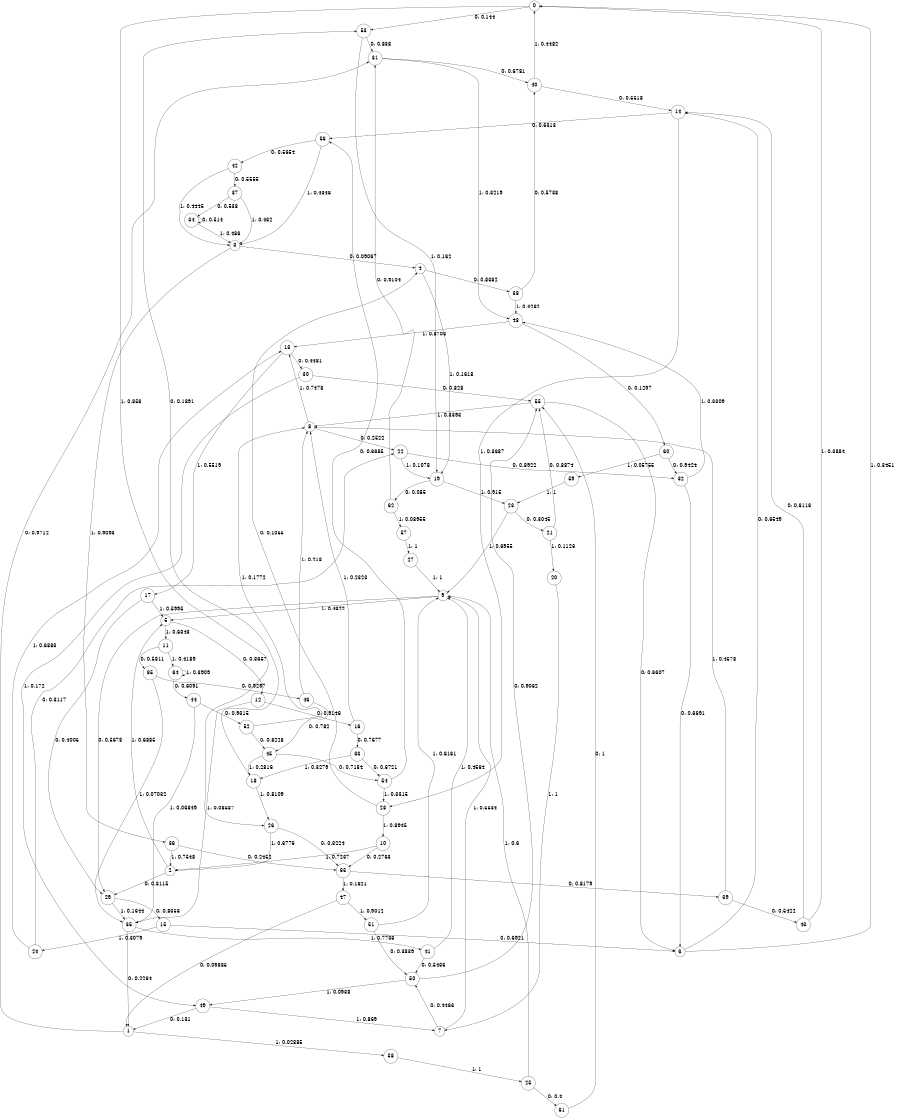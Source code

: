 digraph "ch38concat_phase3_L8" {
size = "6,8.5";
ratio = "fill";
node [shape = circle];
node [fontsize = 24];
edge [fontsize = 24];
0 -> 53 [label = "0: 0.144    "];
0 -> 26 [label = "1: 0.856    "];
1 -> 31 [label = "0: 0.9712   "];
1 -> 58 [label = "1: 0.02885  "];
2 -> 29 [label = "0: 0.3115   "];
2 -> 5 [label = "1: 0.6885   "];
3 -> 4 [label = "0: 0.09067  "];
3 -> 36 [label = "1: 0.9093   "];
4 -> 38 [label = "0: 0.8382   "];
4 -> 19 [label = "1: 0.1618   "];
5 -> 12 [label = "0: 0.3657   "];
5 -> 11 [label = "1: 0.6343   "];
6 -> 14 [label = "0: 0.6549   "];
6 -> 0 [label = "1: 0.3451   "];
7 -> 50 [label = "0: 0.4466   "];
7 -> 9 [label = "1: 0.5534   "];
8 -> 22 [label = "0: 0.2522   "];
8 -> 13 [label = "1: 0.7478   "];
9 -> 29 [label = "0: 0.5678   "];
9 -> 5 [label = "1: 0.4322   "];
10 -> 63 [label = "0: 0.2763   "];
10 -> 2 [label = "1: 0.7237   "];
11 -> 65 [label = "0: 0.5811   "];
11 -> 64 [label = "1: 0.4189   "];
12 -> 16 [label = "0: 0.9146   "];
12 -> 35 [label = "1: 0.08537  "];
13 -> 30 [label = "0: 0.4481   "];
13 -> 17 [label = "1: 0.5519   "];
14 -> 56 [label = "0: 0.6313   "];
14 -> 28 [label = "1: 0.3687   "];
15 -> 6 [label = "0: 0.6921   "];
15 -> 24 [label = "1: 0.3079   "];
16 -> 33 [label = "0: 0.7677   "];
16 -> 8 [label = "1: 0.2323   "];
17 -> 29 [label = "0: 0.4005   "];
17 -> 5 [label = "1: 0.5995   "];
18 -> 53 [label = "0: 0.1891   "];
18 -> 26 [label = "1: 0.8109   "];
19 -> 62 [label = "0: 0.085    "];
19 -> 23 [label = "1: 0.915    "];
20 -> 7 [label = "1: 1        "];
21 -> 55 [label = "0: 0.8874   "];
21 -> 20 [label = "1: 0.1126   "];
22 -> 32 [label = "0: 0.8922   "];
22 -> 19 [label = "1: 0.1078   "];
23 -> 21 [label = "0: 0.3045   "];
23 -> 9 [label = "1: 0.6955   "];
24 -> 22 [label = "0: 0.3117   "];
24 -> 13 [label = "1: 0.6883   "];
25 -> 61 [label = "0: 0.4      "];
25 -> 9 [label = "1: 0.6      "];
26 -> 63 [label = "0: 0.3224   "];
26 -> 2 [label = "1: 0.6776   "];
27 -> 9 [label = "1: 1        "];
28 -> 4 [label = "0: 0.1055   "];
28 -> 10 [label = "1: 0.8945   "];
29 -> 15 [label = "0: 0.8356   "];
29 -> 35 [label = "1: 0.1644   "];
30 -> 55 [label = "0: 0.828    "];
30 -> 49 [label = "1: 0.172    "];
31 -> 40 [label = "0: 0.6781   "];
31 -> 48 [label = "1: 0.3219   "];
32 -> 6 [label = "0: 0.6691   "];
32 -> 48 [label = "1: 0.3309   "];
33 -> 54 [label = "0: 0.6721   "];
33 -> 18 [label = "1: 0.3279   "];
34 -> 34 [label = "0: 0.514    "];
34 -> 3 [label = "1: 0.486    "];
35 -> 1 [label = "0: 0.2264   "];
35 -> 41 [label = "1: 0.7736   "];
36 -> 63 [label = "0: 0.2452   "];
36 -> 2 [label = "1: 0.7548   "];
37 -> 34 [label = "0: 0.538    "];
37 -> 3 [label = "1: 0.462    "];
38 -> 40 [label = "0: 0.5738   "];
38 -> 48 [label = "1: 0.4262   "];
39 -> 43 [label = "0: 0.5422   "];
39 -> 8 [label = "1: 0.4578   "];
40 -> 14 [label = "0: 0.5518   "];
40 -> 0 [label = "1: 0.4482   "];
41 -> 50 [label = "0: 0.5436   "];
41 -> 9 [label = "1: 0.4564   "];
42 -> 37 [label = "0: 0.5555   "];
42 -> 3 [label = "1: 0.4445   "];
43 -> 14 [label = "0: 0.6116   "];
43 -> 0 [label = "1: 0.3884   "];
44 -> 52 [label = "0: 0.9315   "];
44 -> 35 [label = "1: 0.06849  "];
45 -> 54 [label = "0: 0.7184   "];
45 -> 18 [label = "1: 0.2816   "];
46 -> 45 [label = "0: 0.782    "];
46 -> 8 [label = "1: 0.218    "];
47 -> 1 [label = "0: 0.09885  "];
47 -> 51 [label = "1: 0.9012   "];
48 -> 60 [label = "0: 0.1297   "];
48 -> 13 [label = "1: 0.8703   "];
49 -> 1 [label = "0: 0.131    "];
49 -> 7 [label = "1: 0.869    "];
50 -> 55 [label = "0: 0.9062   "];
50 -> 49 [label = "1: 0.0938   "];
51 -> 50 [label = "0: 0.3839   "];
51 -> 9 [label = "1: 0.6161   "];
52 -> 45 [label = "0: 0.8228   "];
52 -> 8 [label = "1: 0.1772   "];
53 -> 31 [label = "0: 0.838    "];
53 -> 19 [label = "1: 0.162    "];
54 -> 56 [label = "0: 0.6685   "];
54 -> 28 [label = "1: 0.3315   "];
55 -> 6 [label = "0: 0.6607   "];
55 -> 8 [label = "1: 0.3393   "];
56 -> 42 [label = "0: 0.5654   "];
56 -> 3 [label = "1: 0.4346   "];
57 -> 27 [label = "1: 1        "];
58 -> 25 [label = "1: 1        "];
59 -> 23 [label = "1: 1        "];
60 -> 32 [label = "0: 0.9424   "];
60 -> 59 [label = "1: 0.05755  "];
61 -> 55 [label = "0: 1        "];
62 -> 31 [label = "0: 0.9104   "];
62 -> 57 [label = "1: 0.08955  "];
63 -> 39 [label = "0: 0.8179   "];
63 -> 47 [label = "1: 0.1821   "];
64 -> 44 [label = "0: 0.6091   "];
64 -> 64 [label = "1: 0.3909   "];
65 -> 46 [label = "0: 0.9297   "];
65 -> 35 [label = "1: 0.07032  "];
}